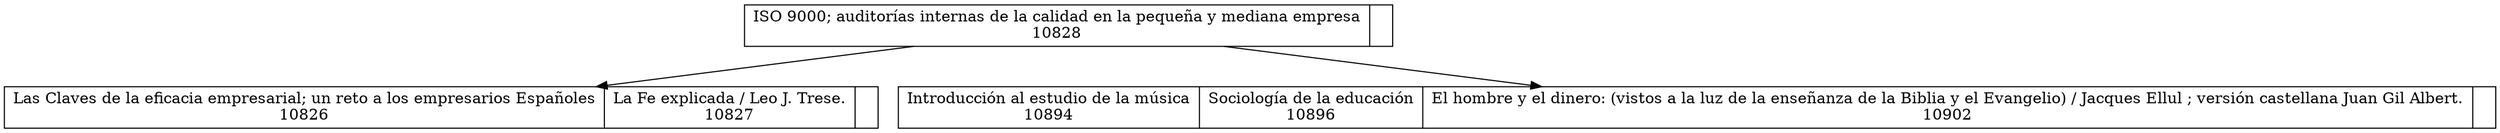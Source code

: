digraph G {
 node [shape = record,height=.1];10828->10826;
10828->10894;
10828[label = "<f0>ISO 9000; auditorías internas de la calidad en la pequeña y mediana empresa\n10828|"];
10826[label = "<f0>Las Claves de la eficacia empresarial; un reto a los empresarios Españoles\n10826|<f1>La Fe explicada / Leo J. Trese.\n10827|"];
10894[label = "<f0>Introducción al estudio de la música\n10894|<f1>Sociología de la educación\n10896|<f2>El hombre y el dinero: (vistos a la luz de la enseñanza de la Biblia y el Evangelio) / Jacques Ellul ; versión castellana Juan Gil Albert.\n10902|"];
}